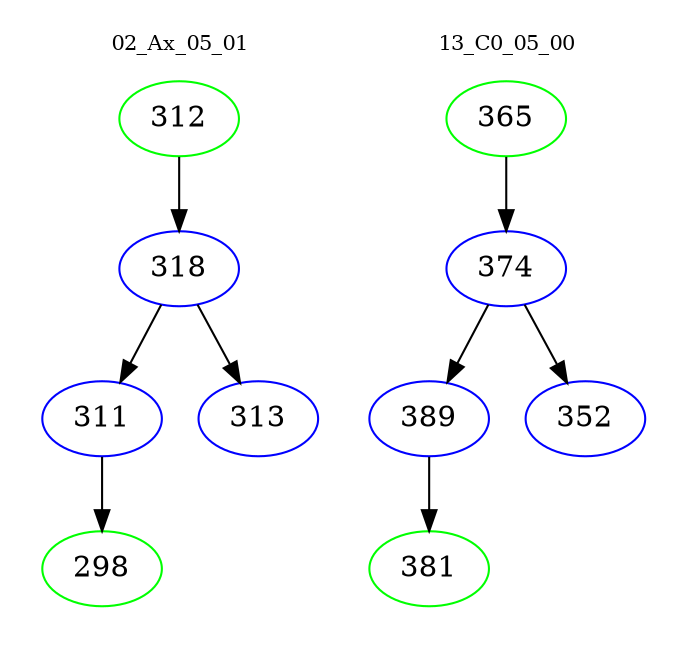 digraph{
subgraph cluster_0 {
color = white
label = "02_Ax_05_01";
fontsize=10;
T0_312 [label="312", color="green"]
T0_312 -> T0_318 [color="black"]
T0_318 [label="318", color="blue"]
T0_318 -> T0_311 [color="black"]
T0_311 [label="311", color="blue"]
T0_311 -> T0_298 [color="black"]
T0_298 [label="298", color="green"]
T0_318 -> T0_313 [color="black"]
T0_313 [label="313", color="blue"]
}
subgraph cluster_1 {
color = white
label = "13_C0_05_00";
fontsize=10;
T1_365 [label="365", color="green"]
T1_365 -> T1_374 [color="black"]
T1_374 [label="374", color="blue"]
T1_374 -> T1_389 [color="black"]
T1_389 [label="389", color="blue"]
T1_389 -> T1_381 [color="black"]
T1_381 [label="381", color="green"]
T1_374 -> T1_352 [color="black"]
T1_352 [label="352", color="blue"]
}
}
